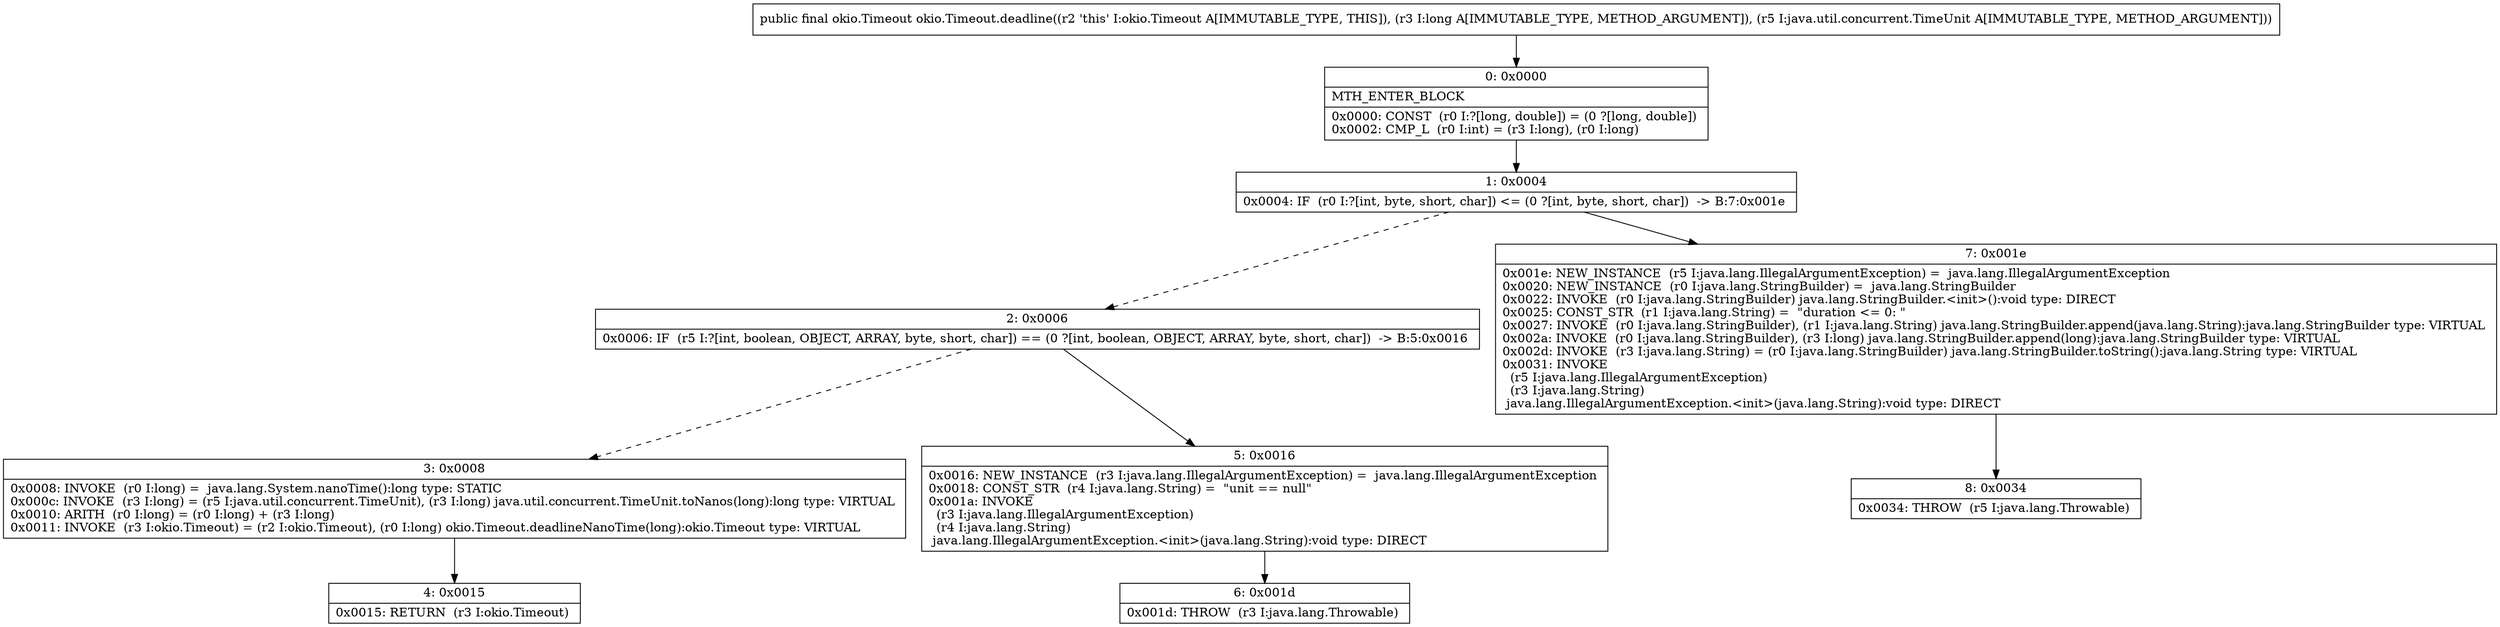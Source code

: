 digraph "CFG forokio.Timeout.deadline(JLjava\/util\/concurrent\/TimeUnit;)Lokio\/Timeout;" {
Node_0 [shape=record,label="{0\:\ 0x0000|MTH_ENTER_BLOCK\l|0x0000: CONST  (r0 I:?[long, double]) = (0 ?[long, double]) \l0x0002: CMP_L  (r0 I:int) = (r3 I:long), (r0 I:long) \l}"];
Node_1 [shape=record,label="{1\:\ 0x0004|0x0004: IF  (r0 I:?[int, byte, short, char]) \<= (0 ?[int, byte, short, char])  \-\> B:7:0x001e \l}"];
Node_2 [shape=record,label="{2\:\ 0x0006|0x0006: IF  (r5 I:?[int, boolean, OBJECT, ARRAY, byte, short, char]) == (0 ?[int, boolean, OBJECT, ARRAY, byte, short, char])  \-\> B:5:0x0016 \l}"];
Node_3 [shape=record,label="{3\:\ 0x0008|0x0008: INVOKE  (r0 I:long) =  java.lang.System.nanoTime():long type: STATIC \l0x000c: INVOKE  (r3 I:long) = (r5 I:java.util.concurrent.TimeUnit), (r3 I:long) java.util.concurrent.TimeUnit.toNanos(long):long type: VIRTUAL \l0x0010: ARITH  (r0 I:long) = (r0 I:long) + (r3 I:long) \l0x0011: INVOKE  (r3 I:okio.Timeout) = (r2 I:okio.Timeout), (r0 I:long) okio.Timeout.deadlineNanoTime(long):okio.Timeout type: VIRTUAL \l}"];
Node_4 [shape=record,label="{4\:\ 0x0015|0x0015: RETURN  (r3 I:okio.Timeout) \l}"];
Node_5 [shape=record,label="{5\:\ 0x0016|0x0016: NEW_INSTANCE  (r3 I:java.lang.IllegalArgumentException) =  java.lang.IllegalArgumentException \l0x0018: CONST_STR  (r4 I:java.lang.String) =  \"unit == null\" \l0x001a: INVOKE  \l  (r3 I:java.lang.IllegalArgumentException)\l  (r4 I:java.lang.String)\l java.lang.IllegalArgumentException.\<init\>(java.lang.String):void type: DIRECT \l}"];
Node_6 [shape=record,label="{6\:\ 0x001d|0x001d: THROW  (r3 I:java.lang.Throwable) \l}"];
Node_7 [shape=record,label="{7\:\ 0x001e|0x001e: NEW_INSTANCE  (r5 I:java.lang.IllegalArgumentException) =  java.lang.IllegalArgumentException \l0x0020: NEW_INSTANCE  (r0 I:java.lang.StringBuilder) =  java.lang.StringBuilder \l0x0022: INVOKE  (r0 I:java.lang.StringBuilder) java.lang.StringBuilder.\<init\>():void type: DIRECT \l0x0025: CONST_STR  (r1 I:java.lang.String) =  \"duration \<= 0: \" \l0x0027: INVOKE  (r0 I:java.lang.StringBuilder), (r1 I:java.lang.String) java.lang.StringBuilder.append(java.lang.String):java.lang.StringBuilder type: VIRTUAL \l0x002a: INVOKE  (r0 I:java.lang.StringBuilder), (r3 I:long) java.lang.StringBuilder.append(long):java.lang.StringBuilder type: VIRTUAL \l0x002d: INVOKE  (r3 I:java.lang.String) = (r0 I:java.lang.StringBuilder) java.lang.StringBuilder.toString():java.lang.String type: VIRTUAL \l0x0031: INVOKE  \l  (r5 I:java.lang.IllegalArgumentException)\l  (r3 I:java.lang.String)\l java.lang.IllegalArgumentException.\<init\>(java.lang.String):void type: DIRECT \l}"];
Node_8 [shape=record,label="{8\:\ 0x0034|0x0034: THROW  (r5 I:java.lang.Throwable) \l}"];
MethodNode[shape=record,label="{public final okio.Timeout okio.Timeout.deadline((r2 'this' I:okio.Timeout A[IMMUTABLE_TYPE, THIS]), (r3 I:long A[IMMUTABLE_TYPE, METHOD_ARGUMENT]), (r5 I:java.util.concurrent.TimeUnit A[IMMUTABLE_TYPE, METHOD_ARGUMENT])) }"];
MethodNode -> Node_0;
Node_0 -> Node_1;
Node_1 -> Node_2[style=dashed];
Node_1 -> Node_7;
Node_2 -> Node_3[style=dashed];
Node_2 -> Node_5;
Node_3 -> Node_4;
Node_5 -> Node_6;
Node_7 -> Node_8;
}


